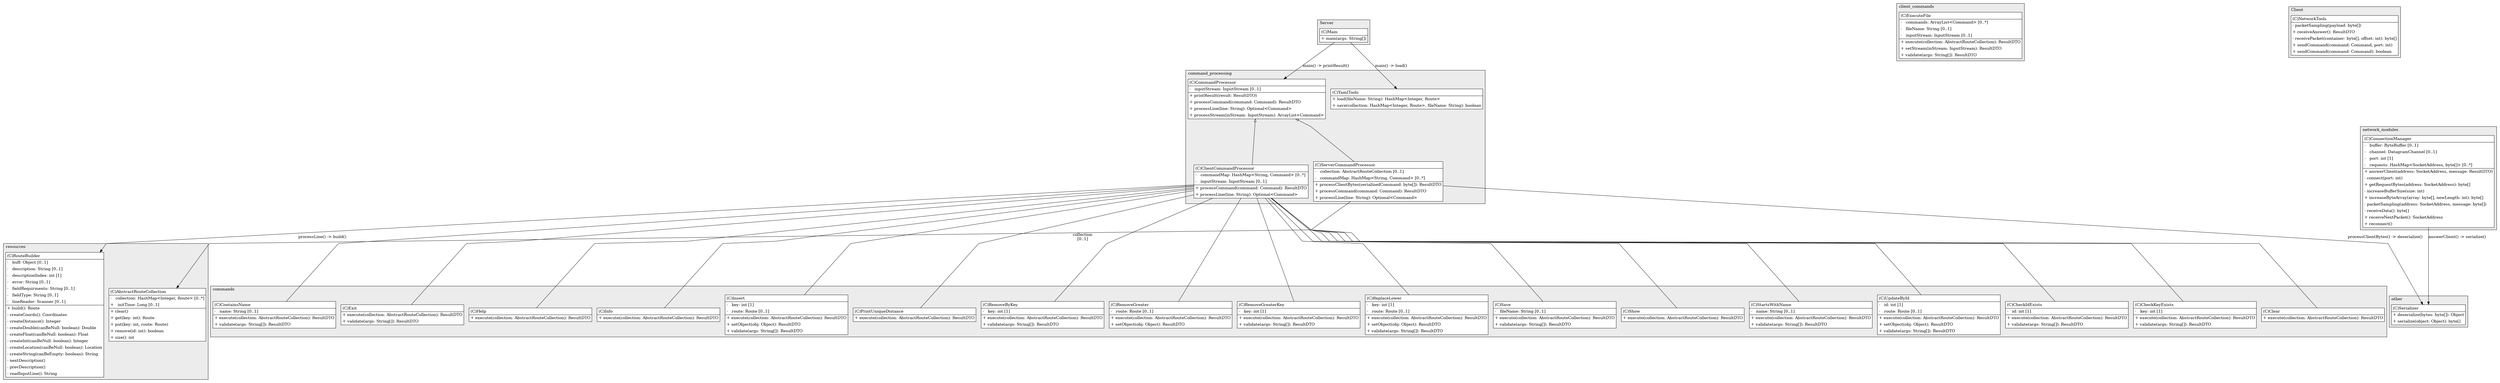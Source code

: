 @startuml

/' diagram meta data start
config=StructureConfiguration;
{
  "projectClassification": {
    "searchMode": "OpenProject", // OpenProject, AllProjects
    "includedProjects": "",
    "pathEndKeywords": "*.impl",
    "isClientPath": "",
    "isClientName": "",
    "isTestPath": "",
    "isTestName": "",
    "isMappingPath": "",
    "isMappingName": "",
    "isDataAccessPath": "",
    "isDataAccessName": "",
    "isDataStructurePath": "",
    "isDataStructureName": "",
    "isInterfaceStructuresPath": "",
    "isInterfaceStructuresName": "",
    "isEntryPointPath": "",
    "isEntryPointName": "",
    "treatFinalFieldsAsMandatory": false
  },
  "graphRestriction": {
    "classPackageExcludeFilter": "",
    "classPackageIncludeFilter": "",
    "classNameExcludeFilter": "",
    "classNameIncludeFilter": "",
    "methodNameExcludeFilter": "",
    "methodNameIncludeFilter": "",
    "removeByInheritance": "", // inheritance/annotation based filtering is done in a second step
    "removeByAnnotation": "",
    "removeByClassPackage": "", // cleanup the graph after inheritance/annotation based filtering is done
    "removeByClassName": "",
    "cutMappings": false,
    "cutEnum": true,
    "cutTests": true,
    "cutClient": true,
    "cutDataAccess": true,
    "cutInterfaceStructures": true,
    "cutDataStructures": true,
    "cutGetterAndSetter": true,
    "cutConstructors": true
  },
  "graphTraversal": {
    "forwardDepth": 3,
    "backwardDepth": 3,
    "classPackageExcludeFilter": "",
    "classPackageIncludeFilter": "",
    "classNameExcludeFilter": "",
    "classNameIncludeFilter": "",
    "methodNameExcludeFilter": "",
    "methodNameIncludeFilter": "",
    "hideMappings": false,
    "hideDataStructures": false,
    "hidePrivateMethods": true,
    "hideInterfaceCalls": true, // indirection: implementation -> interface (is hidden) -> implementation
    "onlyShowApplicationEntryPoints": false, // root node is included
    "useMethodCallsForStructureDiagram": "ForwardOnly" // ForwardOnly, BothDirections, No
  },
  "details": {
    "aggregation": "GroupByClass", // ByClass, GroupByClass, None
    "showClassGenericTypes": true,
    "showMethods": true,
    "showMethodParameterNames": true,
    "showMethodParameterTypes": true,
    "showMethodReturnType": true,
    "showPackageLevels": 2,
    "showDetailedClassStructure": true
  },
  "rootClass": "Server.Main",
  "extensionCallbackMethod": "" // qualified.class.name#methodName - signature: public static String method(String)
}
diagram meta data end '/



digraph g {
    rankdir="TB"
    splines=polyline
    

'nodes 
subgraph cluster_106069776 { 
   	label=other
	labeljust=l
	fillcolor="#ececec"
	style=filled
   
   Serializer1939485593[
	label=<<TABLE BORDER="1" CELLBORDER="0" CELLPADDING="4" CELLSPACING="0">
<TR><TD ALIGN="LEFT" >(C)Serializer</TD></TR>
<HR/>
<TR><TD ALIGN="LEFT" >+ deserialize(bytes: byte[]): Object</TD></TR>
<TR><TD ALIGN="LEFT" >+ serialize(object: Object): byte[]</TD></TR>
</TABLE>>
	style=filled
	margin=0
	shape=plaintext
	fillcolor="#FFFFFF"
];
} 

subgraph cluster_1201883001 { 
   	label=command_processing
	labeljust=l
	fillcolor="#ececec"
	style=filled
   
   ClientCommandProcessor1987040106[
	label=<<TABLE BORDER="1" CELLBORDER="0" CELLPADDING="4" CELLSPACING="0">
<TR><TD ALIGN="LEFT" >(C)ClientCommandProcessor</TD></TR>
<HR/>
<TR><TD ALIGN="LEFT" >-   commandMap: HashMap&lt;String, Command&gt; [0..*]</TD></TR>
<TR><TD ALIGN="LEFT" >-   inputStream: InputStream [0..1]</TD></TR>
<HR/>
<TR><TD ALIGN="LEFT" >+ processCommand(command: Command): ResultDTO</TD></TR>
<TR><TD ALIGN="LEFT" >+ processLine(line: String): Optional&lt;Command&gt;</TD></TR>
</TABLE>>
	style=filled
	margin=0
	shape=plaintext
	fillcolor="#FFFFFF"
];

CommandProcessor1630408848[
	label=<<TABLE BORDER="1" CELLBORDER="0" CELLPADDING="4" CELLSPACING="0">
<TR><TD ALIGN="LEFT" >(C)CommandProcessor</TD></TR>
<HR/>
<TR><TD ALIGN="LEFT" >-   inputStream: InputStream [0..1]</TD></TR>
<HR/>
<TR><TD ALIGN="LEFT" >+ printResult(result: ResultDTO)</TD></TR>
<TR><TD ALIGN="LEFT" >+ processCommand(command: Command): ResultDTO</TD></TR>
<TR><TD ALIGN="LEFT" >+ processLine(line: String): Optional&lt;Command&gt;</TD></TR>
<TR><TD ALIGN="LEFT" >+ processStream(inStream: InputStream): ArrayList&lt;Command&gt;</TD></TR>
</TABLE>>
	style=filled
	margin=0
	shape=plaintext
	fillcolor="#FFFFFF"
];

ServerCommandProcessor526726386[
	label=<<TABLE BORDER="1" CELLBORDER="0" CELLPADDING="4" CELLSPACING="0">
<TR><TD ALIGN="LEFT" >(C)ServerCommandProcessor</TD></TR>
<HR/>
<TR><TD ALIGN="LEFT" >-   collection: AbstractRouteCollection [0..1]</TD></TR>
<TR><TD ALIGN="LEFT" >-   commandMap: HashMap&lt;String, Command&gt; [0..*]</TD></TR>
<HR/>
<TR><TD ALIGN="LEFT" >+ processClientBytes(serializedCommand: byte[]): ResultDTO</TD></TR>
<TR><TD ALIGN="LEFT" >+ processCommand(command: Command): ResultDTO</TD></TR>
<TR><TD ALIGN="LEFT" >+ processLine(line: String): Optional&lt;Command&gt;</TD></TR>
</TABLE>>
	style=filled
	margin=0
	shape=plaintext
	fillcolor="#FFFFFF"
];

YamlTools526726386[
	label=<<TABLE BORDER="1" CELLBORDER="0" CELLPADDING="4" CELLSPACING="0">
<TR><TD ALIGN="LEFT" >(C)YamlTools</TD></TR>
<HR/>
<TR><TD ALIGN="LEFT" >+ load(fileName: String): HashMap&lt;Integer, Route&gt;</TD></TR>
<TR><TD ALIGN="LEFT" >+ save(collection: HashMap&lt;Integer, Route&gt;, fileName: String): boolean</TD></TR>
</TABLE>>
	style=filled
	margin=0
	shape=plaintext
	fillcolor="#FFFFFF"
];
} 

subgraph cluster_1821959325 { 
   	label=Server
	labeljust=l
	fillcolor="#ececec"
	style=filled
   
   Main1821959325[
	label=<<TABLE BORDER="1" CELLBORDER="0" CELLPADDING="4" CELLSPACING="0">
<TR><TD ALIGN="LEFT" >(C)Main</TD></TR>
<HR/>
<TR><TD ALIGN="LEFT" >+ main(args: String[])</TD></TR>
</TABLE>>
	style=filled
	margin=0
	shape=plaintext
	fillcolor="#FFFFFF"
];
} 

subgraph cluster_1933991036 { 
   	label=client_commands
	labeljust=l
	fillcolor="#ececec"
	style=filled
   
   ExecuteFile1438325639[
	label=<<TABLE BORDER="1" CELLBORDER="0" CELLPADDING="4" CELLSPACING="0">
<TR><TD ALIGN="LEFT" >(C)ExecuteFile</TD></TR>
<HR/>
<TR><TD ALIGN="LEFT" >-   commands: ArrayList&lt;Command&gt; [0..*]</TD></TR>
<TR><TD ALIGN="LEFT" >-   fileName: String [0..1]</TD></TR>
<TR><TD ALIGN="LEFT" >-   inputStream: InputStream [0..1]</TD></TR>
<HR/>
<TR><TD ALIGN="LEFT" >+ execute(collection: AbstractRouteCollection): ResultDTO</TD></TR>
<TR><TD ALIGN="LEFT" >+ setStream(inStream: InputStream): ResultDTO</TD></TR>
<TR><TD ALIGN="LEFT" >+ validate(args: String[]): ResultDTO</TD></TR>
</TABLE>>
	style=filled
	margin=0
	shape=plaintext
	fillcolor="#FFFFFF"
];
} 

subgraph cluster_1983070683 { 
   	label=resources
	labeljust=l
	fillcolor="#ececec"
	style=filled
   
   AbstractRouteCollection272336892[
	label=<<TABLE BORDER="1" CELLBORDER="0" CELLPADDING="4" CELLSPACING="0">
<TR><TD ALIGN="LEFT" >(C)AbstractRouteCollection</TD></TR>
<HR/>
<TR><TD ALIGN="LEFT" >-   collection: HashMap&lt;Integer, Route&gt; [0..*]</TD></TR>
<TR><TD ALIGN="LEFT" >+   initTime: Long [0..1]</TD></TR>
<HR/>
<TR><TD ALIGN="LEFT" >+ clear()</TD></TR>
<TR><TD ALIGN="LEFT" >+ get(key: int): Route</TD></TR>
<TR><TD ALIGN="LEFT" >+ put(key: int, route: Route)</TD></TR>
<TR><TD ALIGN="LEFT" >+ remove(id: int): boolean</TD></TR>
<TR><TD ALIGN="LEFT" >+ size(): int</TD></TR>
</TABLE>>
	style=filled
	margin=0
	shape=plaintext
	fillcolor="#FFFFFF"
];

RouteBuilder272336892[
	label=<<TABLE BORDER="1" CELLBORDER="0" CELLPADDING="4" CELLSPACING="0">
<TR><TD ALIGN="LEFT" >(C)RouteBuilder</TD></TR>
<HR/>
<TR><TD ALIGN="LEFT" >-   buff: Object [0..1]</TD></TR>
<TR><TD ALIGN="LEFT" >-   description: String [0..1]</TD></TR>
<TR><TD ALIGN="LEFT" >-   descriptionIndex: int [1]</TD></TR>
<TR><TD ALIGN="LEFT" >-   error: String [0..1]</TD></TR>
<TR><TD ALIGN="LEFT" >-   fieldRequirments: String [0..1]</TD></TR>
<TR><TD ALIGN="LEFT" >-   fieldType: String [0..1]</TD></TR>
<TR><TD ALIGN="LEFT" >-   lineReader: Scanner [0..1]</TD></TR>
<HR/>
<TR><TD ALIGN="LEFT" >+ build(): Route</TD></TR>
<TR><TD ALIGN="LEFT" >- createCoords(): Coordinates</TD></TR>
<TR><TD ALIGN="LEFT" >- createDistance(): Integer</TD></TR>
<TR><TD ALIGN="LEFT" >- createDouble(canBeNull: boolean): Double</TD></TR>
<TR><TD ALIGN="LEFT" >- createFloat(canBeNull: boolean): Float</TD></TR>
<TR><TD ALIGN="LEFT" >- createInt(canBeNull: boolean): Integer</TD></TR>
<TR><TD ALIGN="LEFT" >- createLocation(canBeNull: boolean): Location</TD></TR>
<TR><TD ALIGN="LEFT" >- createString(canBeEmpty: boolean): String</TD></TR>
<TR><TD ALIGN="LEFT" >- nextDescription()</TD></TR>
<TR><TD ALIGN="LEFT" >- prevDescription()</TD></TR>
<TR><TD ALIGN="LEFT" >- readInputLine(): String</TD></TR>
</TABLE>>
	style=filled
	margin=0
	shape=plaintext
	fillcolor="#FFFFFF"
];
} 

subgraph cluster_2021122027 { 
   	label=Client
	labeljust=l
	fillcolor="#ececec"
	style=filled
   
   NetworkTools2021122027[
	label=<<TABLE BORDER="1" CELLBORDER="0" CELLPADDING="4" CELLSPACING="0">
<TR><TD ALIGN="LEFT" >(C)NetworkTools</TD></TR>
<HR/>
<TR><TD ALIGN="LEFT" >- packetSampling(payload: byte[])</TD></TR>
<TR><TD ALIGN="LEFT" >+ receiveAnswer(): ResultDTO</TD></TR>
<TR><TD ALIGN="LEFT" >- receivePacket(container: byte[], offset: int): byte[]</TD></TR>
<TR><TD ALIGN="LEFT" >+ sendCommand(command: Command, port: int)</TD></TR>
<TR><TD ALIGN="LEFT" >+ sendCommand(command: Command): boolean</TD></TR>
</TABLE>>
	style=filled
	margin=0
	shape=plaintext
	fillcolor="#FFFFFF"
];
} 

subgraph cluster_2048124298 { 
   	label=network_modules
	labeljust=l
	fillcolor="#ececec"
	style=filled
   
   ConnectionManager262401515[
	label=<<TABLE BORDER="1" CELLBORDER="0" CELLPADDING="4" CELLSPACING="0">
<TR><TD ALIGN="LEFT" >(C)ConnectionManager</TD></TR>
<HR/>
<TR><TD ALIGN="LEFT" >-   buffer: ByteBuffer [0..1]</TD></TR>
<TR><TD ALIGN="LEFT" >-   channel: DatagramChannel [0..1]</TD></TR>
<TR><TD ALIGN="LEFT" >-   port: int [1]</TD></TR>
<TR><TD ALIGN="LEFT" >-   requests: HashMap&lt;SocketAddress, byte[]&gt; [0..*]</TD></TR>
<HR/>
<TR><TD ALIGN="LEFT" >+ answerClient(address: SocketAddress, message: ResultDTO)</TD></TR>
<TR><TD ALIGN="LEFT" >- connect(port: int)</TD></TR>
<TR><TD ALIGN="LEFT" >+ getRequestBytes(address: SocketAddress): byte[]</TD></TR>
<TR><TD ALIGN="LEFT" >- increaseBufferSize(size: int)</TD></TR>
<TR><TD ALIGN="LEFT" >+ increaseByteArray(array: byte[], newLength: int): byte[]</TD></TR>
<TR><TD ALIGN="LEFT" >- packetSampling(address: SocketAddress, message: byte[])</TD></TR>
<TR><TD ALIGN="LEFT" >- receiveData(): byte[]</TD></TR>
<TR><TD ALIGN="LEFT" >+ receiveNextPacket(): SocketAddress</TD></TR>
<TR><TD ALIGN="LEFT" >+ reconnect()</TD></TR>
</TABLE>>
	style=filled
	margin=0
	shape=plaintext
	fillcolor="#FFFFFF"
];
} 

subgraph cluster_602535288 { 
   	label=commands
	labeljust=l
	fillcolor="#ececec"
	style=filled
   
   CheckIdExists1548429777[
	label=<<TABLE BORDER="1" CELLBORDER="0" CELLPADDING="4" CELLSPACING="0">
<TR><TD ALIGN="LEFT" >(C)CheckIdExists</TD></TR>
<HR/>
<TR><TD ALIGN="LEFT" >-   id: int [1]</TD></TR>
<HR/>
<TR><TD ALIGN="LEFT" >+ execute(collection: AbstractRouteCollection): ResultDTO</TD></TR>
<TR><TD ALIGN="LEFT" >+ validate(args: String[]): ResultDTO</TD></TR>
</TABLE>>
	style=filled
	margin=0
	shape=plaintext
	fillcolor="#FFFFFF"
];

CheckKeyExists1548429777[
	label=<<TABLE BORDER="1" CELLBORDER="0" CELLPADDING="4" CELLSPACING="0">
<TR><TD ALIGN="LEFT" >(C)CheckKeyExists</TD></TR>
<HR/>
<TR><TD ALIGN="LEFT" >-   key: int [1]</TD></TR>
<HR/>
<TR><TD ALIGN="LEFT" >+ execute(collection: AbstractRouteCollection): ResultDTO</TD></TR>
<TR><TD ALIGN="LEFT" >+ validate(args: String[]): ResultDTO</TD></TR>
</TABLE>>
	style=filled
	margin=0
	shape=plaintext
	fillcolor="#FFFFFF"
];

Clear1548429777[
	label=<<TABLE BORDER="1" CELLBORDER="0" CELLPADDING="4" CELLSPACING="0">
<TR><TD ALIGN="LEFT" >(C)Clear</TD></TR>
<HR/>
<TR><TD ALIGN="LEFT" >+ execute(collection: AbstractRouteCollection): ResultDTO</TD></TR>
</TABLE>>
	style=filled
	margin=0
	shape=plaintext
	fillcolor="#FFFFFF"
];

ContainsName1548429777[
	label=<<TABLE BORDER="1" CELLBORDER="0" CELLPADDING="4" CELLSPACING="0">
<TR><TD ALIGN="LEFT" >(C)ContainsName</TD></TR>
<HR/>
<TR><TD ALIGN="LEFT" >-   name: String [0..1]</TD></TR>
<HR/>
<TR><TD ALIGN="LEFT" >+ execute(collection: AbstractRouteCollection): ResultDTO</TD></TR>
<TR><TD ALIGN="LEFT" >+ validate(args: String[]): ResultDTO</TD></TR>
</TABLE>>
	style=filled
	margin=0
	shape=plaintext
	fillcolor="#FFFFFF"
];

Exit1548429777[
	label=<<TABLE BORDER="1" CELLBORDER="0" CELLPADDING="4" CELLSPACING="0">
<TR><TD ALIGN="LEFT" >(C)Exit</TD></TR>
<HR/>
<TR><TD ALIGN="LEFT" >+ execute(collection: AbstractRouteCollection): ResultDTO</TD></TR>
<TR><TD ALIGN="LEFT" >+ validate(args: String[]): ResultDTO</TD></TR>
</TABLE>>
	style=filled
	margin=0
	shape=plaintext
	fillcolor="#FFFFFF"
];

Help1548429777[
	label=<<TABLE BORDER="1" CELLBORDER="0" CELLPADDING="4" CELLSPACING="0">
<TR><TD ALIGN="LEFT" >(C)Help</TD></TR>
<HR/>
<TR><TD ALIGN="LEFT" >+ execute(collection: AbstractRouteCollection): ResultDTO</TD></TR>
</TABLE>>
	style=filled
	margin=0
	shape=plaintext
	fillcolor="#FFFFFF"
];

Info1548429777[
	label=<<TABLE BORDER="1" CELLBORDER="0" CELLPADDING="4" CELLSPACING="0">
<TR><TD ALIGN="LEFT" >(C)Info</TD></TR>
<HR/>
<TR><TD ALIGN="LEFT" >+ execute(collection: AbstractRouteCollection): ResultDTO</TD></TR>
</TABLE>>
	style=filled
	margin=0
	shape=plaintext
	fillcolor="#FFFFFF"
];

Insert1548429777[
	label=<<TABLE BORDER="1" CELLBORDER="0" CELLPADDING="4" CELLSPACING="0">
<TR><TD ALIGN="LEFT" >(C)Insert</TD></TR>
<HR/>
<TR><TD ALIGN="LEFT" >-   key: int [1]</TD></TR>
<TR><TD ALIGN="LEFT" >-   route: Route [0..1]</TD></TR>
<HR/>
<TR><TD ALIGN="LEFT" >+ execute(collection: AbstractRouteCollection): ResultDTO</TD></TR>
<TR><TD ALIGN="LEFT" >+ setObject(obj: Object): ResultDTO</TD></TR>
<TR><TD ALIGN="LEFT" >+ validate(args: String[]): ResultDTO</TD></TR>
</TABLE>>
	style=filled
	margin=0
	shape=plaintext
	fillcolor="#FFFFFF"
];

PrintUniqueDistance1548429777[
	label=<<TABLE BORDER="1" CELLBORDER="0" CELLPADDING="4" CELLSPACING="0">
<TR><TD ALIGN="LEFT" >(C)PrintUniqueDistance</TD></TR>
<HR/>
<TR><TD ALIGN="LEFT" >+ execute(collection: AbstractRouteCollection): ResultDTO</TD></TR>
</TABLE>>
	style=filled
	margin=0
	shape=plaintext
	fillcolor="#FFFFFF"
];

RemoveByKey1548429777[
	label=<<TABLE BORDER="1" CELLBORDER="0" CELLPADDING="4" CELLSPACING="0">
<TR><TD ALIGN="LEFT" >(C)RemoveByKey</TD></TR>
<HR/>
<TR><TD ALIGN="LEFT" >-   key: int [1]</TD></TR>
<HR/>
<TR><TD ALIGN="LEFT" >+ execute(collection: AbstractRouteCollection): ResultDTO</TD></TR>
<TR><TD ALIGN="LEFT" >+ validate(args: String[]): ResultDTO</TD></TR>
</TABLE>>
	style=filled
	margin=0
	shape=plaintext
	fillcolor="#FFFFFF"
];

RemoveGreater1548429777[
	label=<<TABLE BORDER="1" CELLBORDER="0" CELLPADDING="4" CELLSPACING="0">
<TR><TD ALIGN="LEFT" >(C)RemoveGreater</TD></TR>
<HR/>
<TR><TD ALIGN="LEFT" >-   route: Route [0..1]</TD></TR>
<HR/>
<TR><TD ALIGN="LEFT" >+ execute(collection: AbstractRouteCollection): ResultDTO</TD></TR>
<TR><TD ALIGN="LEFT" >+ setObject(obj: Object): ResultDTO</TD></TR>
</TABLE>>
	style=filled
	margin=0
	shape=plaintext
	fillcolor="#FFFFFF"
];

RemoveGreaterKey1548429777[
	label=<<TABLE BORDER="1" CELLBORDER="0" CELLPADDING="4" CELLSPACING="0">
<TR><TD ALIGN="LEFT" >(C)RemoveGreaterKey</TD></TR>
<HR/>
<TR><TD ALIGN="LEFT" >-   key: int [1]</TD></TR>
<HR/>
<TR><TD ALIGN="LEFT" >+ execute(collection: AbstractRouteCollection): ResultDTO</TD></TR>
<TR><TD ALIGN="LEFT" >+ validate(args: String[]): ResultDTO</TD></TR>
</TABLE>>
	style=filled
	margin=0
	shape=plaintext
	fillcolor="#FFFFFF"
];

ReplaceLower1548429777[
	label=<<TABLE BORDER="1" CELLBORDER="0" CELLPADDING="4" CELLSPACING="0">
<TR><TD ALIGN="LEFT" >(C)ReplaceLower</TD></TR>
<HR/>
<TR><TD ALIGN="LEFT" >-   key: int [1]</TD></TR>
<TR><TD ALIGN="LEFT" >-   route: Route [0..1]</TD></TR>
<HR/>
<TR><TD ALIGN="LEFT" >+ execute(collection: AbstractRouteCollection): ResultDTO</TD></TR>
<TR><TD ALIGN="LEFT" >+ setObject(obj: Object): ResultDTO</TD></TR>
<TR><TD ALIGN="LEFT" >+ validate(args: String[]): ResultDTO</TD></TR>
</TABLE>>
	style=filled
	margin=0
	shape=plaintext
	fillcolor="#FFFFFF"
];

Save1548429777[
	label=<<TABLE BORDER="1" CELLBORDER="0" CELLPADDING="4" CELLSPACING="0">
<TR><TD ALIGN="LEFT" >(C)Save</TD></TR>
<HR/>
<TR><TD ALIGN="LEFT" >-   fileName: String [0..1]</TD></TR>
<HR/>
<TR><TD ALIGN="LEFT" >+ execute(collection: AbstractRouteCollection): ResultDTO</TD></TR>
<TR><TD ALIGN="LEFT" >+ validate(args: String[]): ResultDTO</TD></TR>
</TABLE>>
	style=filled
	margin=0
	shape=plaintext
	fillcolor="#FFFFFF"
];

Show1548429777[
	label=<<TABLE BORDER="1" CELLBORDER="0" CELLPADDING="4" CELLSPACING="0">
<TR><TD ALIGN="LEFT" >(C)Show</TD></TR>
<HR/>
<TR><TD ALIGN="LEFT" >+ execute(collection: AbstractRouteCollection): ResultDTO</TD></TR>
</TABLE>>
	style=filled
	margin=0
	shape=plaintext
	fillcolor="#FFFFFF"
];

StartsWithName1548429777[
	label=<<TABLE BORDER="1" CELLBORDER="0" CELLPADDING="4" CELLSPACING="0">
<TR><TD ALIGN="LEFT" >(C)StartsWithName</TD></TR>
<HR/>
<TR><TD ALIGN="LEFT" >-   name: String [0..1]</TD></TR>
<HR/>
<TR><TD ALIGN="LEFT" >+ execute(collection: AbstractRouteCollection): ResultDTO</TD></TR>
<TR><TD ALIGN="LEFT" >+ validate(args: String[]): ResultDTO</TD></TR>
</TABLE>>
	style=filled
	margin=0
	shape=plaintext
	fillcolor="#FFFFFF"
];

UpdateById1548429777[
	label=<<TABLE BORDER="1" CELLBORDER="0" CELLPADDING="4" CELLSPACING="0">
<TR><TD ALIGN="LEFT" >(C)UpdateById</TD></TR>
<HR/>
<TR><TD ALIGN="LEFT" >-   id: int [1]</TD></TR>
<TR><TD ALIGN="LEFT" >-   route: Route [0..1]</TD></TR>
<HR/>
<TR><TD ALIGN="LEFT" >+ execute(collection: AbstractRouteCollection): ResultDTO</TD></TR>
<TR><TD ALIGN="LEFT" >+ setObject(obj: Object): ResultDTO</TD></TR>
<TR><TD ALIGN="LEFT" >+ validate(args: String[]): ResultDTO</TD></TR>
</TABLE>>
	style=filled
	margin=0
	shape=plaintext
	fillcolor="#FFFFFF"
];
} 

'edges    
ClientCommandProcessor1987040106 -> CheckIdExists1548429777[arrowhead=none];
ClientCommandProcessor1987040106 -> CheckKeyExists1548429777[arrowhead=none];
ClientCommandProcessor1987040106 -> Clear1548429777[arrowhead=none];
ClientCommandProcessor1987040106 -> ContainsName1548429777[arrowhead=none];
ClientCommandProcessor1987040106 -> Exit1548429777[arrowhead=none];
ClientCommandProcessor1987040106 -> Help1548429777[arrowhead=none];
ClientCommandProcessor1987040106 -> Info1548429777[arrowhead=none];
ClientCommandProcessor1987040106 -> Insert1548429777[arrowhead=none];
ClientCommandProcessor1987040106 -> PrintUniqueDistance1548429777[arrowhead=none];
ClientCommandProcessor1987040106 -> RemoveByKey1548429777[arrowhead=none];
ClientCommandProcessor1987040106 -> RemoveGreater1548429777[arrowhead=none];
ClientCommandProcessor1987040106 -> RemoveGreaterKey1548429777[arrowhead=none];
ClientCommandProcessor1987040106 -> ReplaceLower1548429777[arrowhead=none];
ClientCommandProcessor1987040106 -> RouteBuilder272336892[label="processLine() -> build()"];
ClientCommandProcessor1987040106 -> Save1548429777[arrowhead=none];
ClientCommandProcessor1987040106 -> Show1548429777[arrowhead=none];
ClientCommandProcessor1987040106 -> StartsWithName1548429777[arrowhead=none];
ClientCommandProcessor1987040106 -> UpdateById1548429777[arrowhead=none];
CommandProcessor1630408848 -> ClientCommandProcessor1987040106[arrowhead=none, arrowtail=empty, dir=both];
CommandProcessor1630408848 -> ServerCommandProcessor526726386[arrowhead=none, arrowtail=empty, dir=both];
ConnectionManager262401515 -> Serializer1939485593[label="answerClient() -> serialize()"];
Main1821959325 -> CommandProcessor1630408848[label="main() -> printResult()"];
Main1821959325 -> YamlTools526726386[label="main() -> load()"];
ServerCommandProcessor526726386 -> AbstractRouteCollection272336892[label="collection
[0..1]"];
ServerCommandProcessor526726386 -> Serializer1939485593[label="processClientBytes() -> deserialize()"];
    
}
@enduml